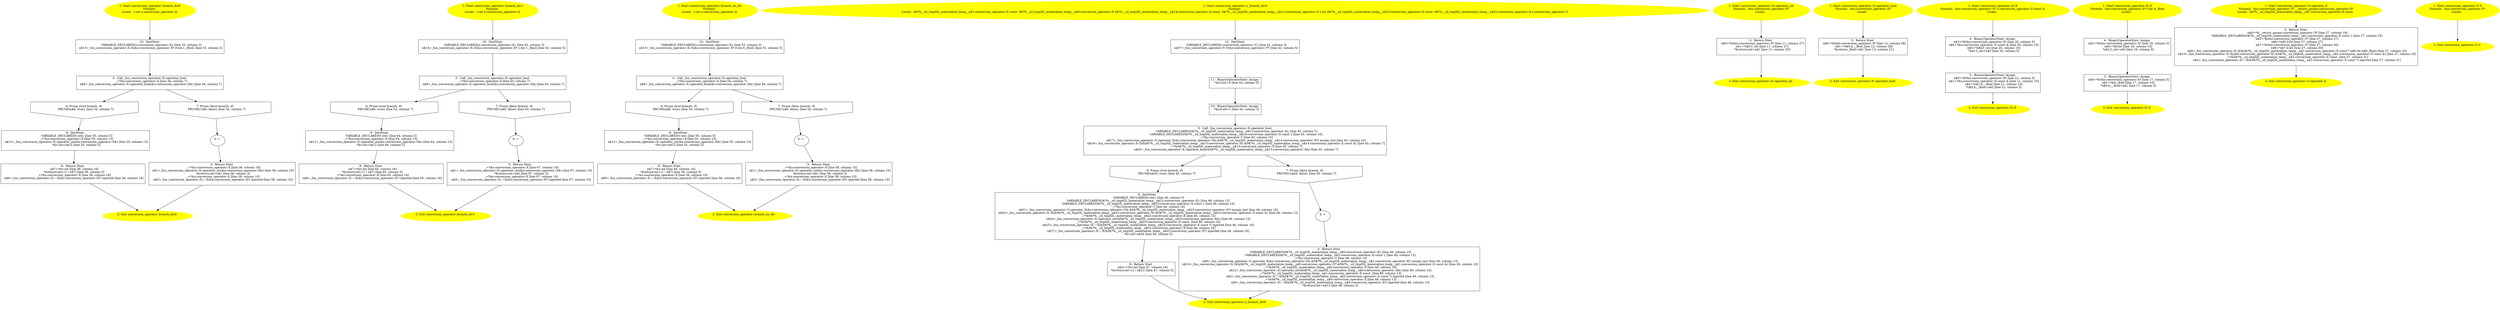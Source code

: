 /* @generated */
digraph cfg {
"branch_div0#conversion_operator#6762751670974669482.0ad6ec49c1dc8988836c6e44e9d2b402_1" [label="1: Start conversion_operator::branch_div0\nFormals: \nLocals:  v:int x:conversion_operator::X \n  " color=yellow style=filled]
	

	 "branch_div0#conversion_operator#6762751670974669482.0ad6ec49c1dc8988836c6e44e9d2b402_1" -> "branch_div0#conversion_operator#6762751670974669482.0ad6ec49c1dc8988836c6e44e9d2b402_10" ;
"branch_div0#conversion_operator#6762751670974669482.0ad6ec49c1dc8988836c6e44e9d2b402_2" [label="2: Exit conversion_operator::branch_div0 \n  " color=yellow style=filled]
	

"branch_div0#conversion_operator#6762751670974669482.0ad6ec49c1dc8988836c6e44e9d2b402_3" [label="3:  Return Stmt \n   _=*&x:conversion_operator::X [line 38, column 10]\n  n$1=_fun_conversion_operator::X::operator_int(&x:conversion_operator::X&) [line 38, column 10]\n  *&return:int=n$1 [line 38, column 3]\n  _=*&x:conversion_operator::X [line 38, column 10]\n  n$3=_fun_conversion_operator::X::~X(&x:conversion_operator::X*) injected [line 38, column 10]\n " shape="box"]
	

	 "branch_div0#conversion_operator#6762751670974669482.0ad6ec49c1dc8988836c6e44e9d2b402_3" -> "branch_div0#conversion_operator#6762751670974669482.0ad6ec49c1dc8988836c6e44e9d2b402_2" ;
"branch_div0#conversion_operator#6762751670974669482.0ad6ec49c1dc8988836c6e44e9d2b402_4" [label="4: + \n  " ]
	

	 "branch_div0#conversion_operator#6762751670974669482.0ad6ec49c1dc8988836c6e44e9d2b402_4" -> "branch_div0#conversion_operator#6762751670974669482.0ad6ec49c1dc8988836c6e44e9d2b402_3" ;
"branch_div0#conversion_operator#6762751670974669482.0ad6ec49c1dc8988836c6e44e9d2b402_5" [label="5:  Call _fun_conversion_operator::X::operator_bool \n   _=*&x:conversion_operator::X [line 34, column 7]\n  n$6=_fun_conversion_operator::X::operator_bool(&x:conversion_operator::X&) [line 34, column 7]\n " shape="box"]
	

	 "branch_div0#conversion_operator#6762751670974669482.0ad6ec49c1dc8988836c6e44e9d2b402_5" -> "branch_div0#conversion_operator#6762751670974669482.0ad6ec49c1dc8988836c6e44e9d2b402_6" ;
	 "branch_div0#conversion_operator#6762751670974669482.0ad6ec49c1dc8988836c6e44e9d2b402_5" -> "branch_div0#conversion_operator#6762751670974669482.0ad6ec49c1dc8988836c6e44e9d2b402_7" ;
"branch_div0#conversion_operator#6762751670974669482.0ad6ec49c1dc8988836c6e44e9d2b402_6" [label="6: Prune (true branch, if) \n   PRUNE(n$6, true); [line 34, column 7]\n " shape="invhouse"]
	

	 "branch_div0#conversion_operator#6762751670974669482.0ad6ec49c1dc8988836c6e44e9d2b402_6" -> "branch_div0#conversion_operator#6762751670974669482.0ad6ec49c1dc8988836c6e44e9d2b402_9" ;
"branch_div0#conversion_operator#6762751670974669482.0ad6ec49c1dc8988836c6e44e9d2b402_7" [label="7: Prune (false branch, if) \n   PRUNE(!n$6, false); [line 34, column 7]\n " shape="invhouse"]
	

	 "branch_div0#conversion_operator#6762751670974669482.0ad6ec49c1dc8988836c6e44e9d2b402_7" -> "branch_div0#conversion_operator#6762751670974669482.0ad6ec49c1dc8988836c6e44e9d2b402_4" ;
"branch_div0#conversion_operator#6762751670974669482.0ad6ec49c1dc8988836c6e44e9d2b402_8" [label="8:  Return Stmt \n   n$7=*&v:int [line 36, column 16]\n  *&return:int=(1 / n$7) [line 36, column 5]\n  _=*&x:conversion_operator::X [line 36, column 16]\n  n$9=_fun_conversion_operator::X::~X(&x:conversion_operator::X*) injected [line 36, column 16]\n " shape="box"]
	

	 "branch_div0#conversion_operator#6762751670974669482.0ad6ec49c1dc8988836c6e44e9d2b402_8" -> "branch_div0#conversion_operator#6762751670974669482.0ad6ec49c1dc8988836c6e44e9d2b402_2" ;
"branch_div0#conversion_operator#6762751670974669482.0ad6ec49c1dc8988836c6e44e9d2b402_9" [label="9:  DeclStmt \n   VARIABLE_DECLARED(v:int); [line 35, column 5]\n  _=*&x:conversion_operator::X [line 35, column 13]\n  n$12=_fun_conversion_operator::X::operator_int(&x:conversion_operator::X&) [line 35, column 13]\n  *&v:int=n$12 [line 35, column 5]\n " shape="box"]
	

	 "branch_div0#conversion_operator#6762751670974669482.0ad6ec49c1dc8988836c6e44e9d2b402_9" -> "branch_div0#conversion_operator#6762751670974669482.0ad6ec49c1dc8988836c6e44e9d2b402_8" ;
"branch_div0#conversion_operator#6762751670974669482.0ad6ec49c1dc8988836c6e44e9d2b402_10" [label="10:  DeclStmt \n   VARIABLE_DECLARED(x:conversion_operator::X); [line 33, column 3]\n  n$15=_fun_conversion_operator::X::X(&x:conversion_operator::X*,0:int,1:_Bool) [line 33, column 5]\n " shape="box"]
	

	 "branch_div0#conversion_operator#6762751670974669482.0ad6ec49c1dc8988836c6e44e9d2b402_10" -> "branch_div0#conversion_operator#6762751670974669482.0ad6ec49c1dc8988836c6e44e9d2b402_5" ;
"branch_div1#conversion_operator#6025807300888085665.f3ee34cea9ff5d10407119d4b377adc2_1" [label="1: Start conversion_operator::branch_div1\nFormals: \nLocals:  v:int x:conversion_operator::X \n  " color=yellow style=filled]
	

	 "branch_div1#conversion_operator#6025807300888085665.f3ee34cea9ff5d10407119d4b377adc2_1" -> "branch_div1#conversion_operator#6025807300888085665.f3ee34cea9ff5d10407119d4b377adc2_10" ;
"branch_div1#conversion_operator#6025807300888085665.f3ee34cea9ff5d10407119d4b377adc2_2" [label="2: Exit conversion_operator::branch_div1 \n  " color=yellow style=filled]
	

"branch_div1#conversion_operator#6025807300888085665.f3ee34cea9ff5d10407119d4b377adc2_3" [label="3:  Return Stmt \n   _=*&x:conversion_operator::X [line 67, column 10]\n  n$1=_fun_conversion_operator::X::operator_int(&x:conversion_operator::X&) [line 67, column 10]\n  *&return:int=n$1 [line 67, column 3]\n  _=*&x:conversion_operator::X [line 67, column 10]\n  n$3=_fun_conversion_operator::X::~X(&x:conversion_operator::X*) injected [line 67, column 10]\n " shape="box"]
	

	 "branch_div1#conversion_operator#6025807300888085665.f3ee34cea9ff5d10407119d4b377adc2_3" -> "branch_div1#conversion_operator#6025807300888085665.f3ee34cea9ff5d10407119d4b377adc2_2" ;
"branch_div1#conversion_operator#6025807300888085665.f3ee34cea9ff5d10407119d4b377adc2_4" [label="4: + \n  " ]
	

	 "branch_div1#conversion_operator#6025807300888085665.f3ee34cea9ff5d10407119d4b377adc2_4" -> "branch_div1#conversion_operator#6025807300888085665.f3ee34cea9ff5d10407119d4b377adc2_3" ;
"branch_div1#conversion_operator#6025807300888085665.f3ee34cea9ff5d10407119d4b377adc2_5" [label="5:  Call _fun_conversion_operator::X::operator_bool \n   _=*&x:conversion_operator::X [line 63, column 7]\n  n$6=_fun_conversion_operator::X::operator_bool(&x:conversion_operator::X&) [line 63, column 7]\n " shape="box"]
	

	 "branch_div1#conversion_operator#6025807300888085665.f3ee34cea9ff5d10407119d4b377adc2_5" -> "branch_div1#conversion_operator#6025807300888085665.f3ee34cea9ff5d10407119d4b377adc2_6" ;
	 "branch_div1#conversion_operator#6025807300888085665.f3ee34cea9ff5d10407119d4b377adc2_5" -> "branch_div1#conversion_operator#6025807300888085665.f3ee34cea9ff5d10407119d4b377adc2_7" ;
"branch_div1#conversion_operator#6025807300888085665.f3ee34cea9ff5d10407119d4b377adc2_6" [label="6: Prune (true branch, if) \n   PRUNE(n$6, true); [line 63, column 7]\n " shape="invhouse"]
	

	 "branch_div1#conversion_operator#6025807300888085665.f3ee34cea9ff5d10407119d4b377adc2_6" -> "branch_div1#conversion_operator#6025807300888085665.f3ee34cea9ff5d10407119d4b377adc2_9" ;
"branch_div1#conversion_operator#6025807300888085665.f3ee34cea9ff5d10407119d4b377adc2_7" [label="7: Prune (false branch, if) \n   PRUNE(!n$6, false); [line 63, column 7]\n " shape="invhouse"]
	

	 "branch_div1#conversion_operator#6025807300888085665.f3ee34cea9ff5d10407119d4b377adc2_7" -> "branch_div1#conversion_operator#6025807300888085665.f3ee34cea9ff5d10407119d4b377adc2_4" ;
"branch_div1#conversion_operator#6025807300888085665.f3ee34cea9ff5d10407119d4b377adc2_8" [label="8:  Return Stmt \n   n$7=*&v:int [line 65, column 16]\n  *&return:int=(1 / n$7) [line 65, column 5]\n  _=*&x:conversion_operator::X [line 65, column 16]\n  n$9=_fun_conversion_operator::X::~X(&x:conversion_operator::X*) injected [line 65, column 16]\n " shape="box"]
	

	 "branch_div1#conversion_operator#6025807300888085665.f3ee34cea9ff5d10407119d4b377adc2_8" -> "branch_div1#conversion_operator#6025807300888085665.f3ee34cea9ff5d10407119d4b377adc2_2" ;
"branch_div1#conversion_operator#6025807300888085665.f3ee34cea9ff5d10407119d4b377adc2_9" [label="9:  DeclStmt \n   VARIABLE_DECLARED(v:int); [line 64, column 5]\n  _=*&x:conversion_operator::X [line 64, column 13]\n  n$12=_fun_conversion_operator::X::operator_int(&x:conversion_operator::X&) [line 64, column 13]\n  *&v:int=n$12 [line 64, column 5]\n " shape="box"]
	

	 "branch_div1#conversion_operator#6025807300888085665.f3ee34cea9ff5d10407119d4b377adc2_9" -> "branch_div1#conversion_operator#6025807300888085665.f3ee34cea9ff5d10407119d4b377adc2_8" ;
"branch_div1#conversion_operator#6025807300888085665.f3ee34cea9ff5d10407119d4b377adc2_10" [label="10:  DeclStmt \n   VARIABLE_DECLARED(x:conversion_operator::X); [line 62, column 3]\n  n$15=_fun_conversion_operator::X::X(&x:conversion_operator::X*,1:int,1:_Bool) [line 62, column 5]\n " shape="box"]
	

	 "branch_div1#conversion_operator#6025807300888085665.f3ee34cea9ff5d10407119d4b377adc2_10" -> "branch_div1#conversion_operator#6025807300888085665.f3ee34cea9ff5d10407119d4b377adc2_5" ;
"branch_no_div#conversion_operator#18429458682592639842.4c7cf0cc20989fd2ea431840e11b2521_1" [label="1: Start conversion_operator::branch_no_div\nFormals: \nLocals:  v:int x:conversion_operator::X \n  " color=yellow style=filled]
	

	 "branch_no_div#conversion_operator#18429458682592639842.4c7cf0cc20989fd2ea431840e11b2521_1" -> "branch_no_div#conversion_operator#18429458682592639842.4c7cf0cc20989fd2ea431840e11b2521_10" ;
"branch_no_div#conversion_operator#18429458682592639842.4c7cf0cc20989fd2ea431840e11b2521_2" [label="2: Exit conversion_operator::branch_no_div \n  " color=yellow style=filled]
	

"branch_no_div#conversion_operator#18429458682592639842.4c7cf0cc20989fd2ea431840e11b2521_3" [label="3:  Return Stmt \n   _=*&x:conversion_operator::X [line 58, column 10]\n  n$1=_fun_conversion_operator::X::operator_int(&x:conversion_operator::X&) [line 58, column 10]\n  *&return:int=n$1 [line 58, column 3]\n  _=*&x:conversion_operator::X [line 58, column 10]\n  n$3=_fun_conversion_operator::X::~X(&x:conversion_operator::X*) injected [line 58, column 10]\n " shape="box"]
	

	 "branch_no_div#conversion_operator#18429458682592639842.4c7cf0cc20989fd2ea431840e11b2521_3" -> "branch_no_div#conversion_operator#18429458682592639842.4c7cf0cc20989fd2ea431840e11b2521_2" ;
"branch_no_div#conversion_operator#18429458682592639842.4c7cf0cc20989fd2ea431840e11b2521_4" [label="4: + \n  " ]
	

	 "branch_no_div#conversion_operator#18429458682592639842.4c7cf0cc20989fd2ea431840e11b2521_4" -> "branch_no_div#conversion_operator#18429458682592639842.4c7cf0cc20989fd2ea431840e11b2521_3" ;
"branch_no_div#conversion_operator#18429458682592639842.4c7cf0cc20989fd2ea431840e11b2521_5" [label="5:  Call _fun_conversion_operator::X::operator_bool \n   _=*&x:conversion_operator::X [line 54, column 7]\n  n$6=_fun_conversion_operator::X::operator_bool(&x:conversion_operator::X&) [line 54, column 7]\n " shape="box"]
	

	 "branch_no_div#conversion_operator#18429458682592639842.4c7cf0cc20989fd2ea431840e11b2521_5" -> "branch_no_div#conversion_operator#18429458682592639842.4c7cf0cc20989fd2ea431840e11b2521_6" ;
	 "branch_no_div#conversion_operator#18429458682592639842.4c7cf0cc20989fd2ea431840e11b2521_5" -> "branch_no_div#conversion_operator#18429458682592639842.4c7cf0cc20989fd2ea431840e11b2521_7" ;
"branch_no_div#conversion_operator#18429458682592639842.4c7cf0cc20989fd2ea431840e11b2521_6" [label="6: Prune (true branch, if) \n   PRUNE(n$6, true); [line 54, column 7]\n " shape="invhouse"]
	

	 "branch_no_div#conversion_operator#18429458682592639842.4c7cf0cc20989fd2ea431840e11b2521_6" -> "branch_no_div#conversion_operator#18429458682592639842.4c7cf0cc20989fd2ea431840e11b2521_9" ;
"branch_no_div#conversion_operator#18429458682592639842.4c7cf0cc20989fd2ea431840e11b2521_7" [label="7: Prune (false branch, if) \n   PRUNE(!n$6, false); [line 54, column 7]\n " shape="invhouse"]
	

	 "branch_no_div#conversion_operator#18429458682592639842.4c7cf0cc20989fd2ea431840e11b2521_7" -> "branch_no_div#conversion_operator#18429458682592639842.4c7cf0cc20989fd2ea431840e11b2521_4" ;
"branch_no_div#conversion_operator#18429458682592639842.4c7cf0cc20989fd2ea431840e11b2521_8" [label="8:  Return Stmt \n   n$7=*&v:int [line 56, column 16]\n  *&return:int=(1 / n$7) [line 56, column 5]\n  _=*&x:conversion_operator::X [line 56, column 16]\n  n$9=_fun_conversion_operator::X::~X(&x:conversion_operator::X*) injected [line 56, column 16]\n " shape="box"]
	

	 "branch_no_div#conversion_operator#18429458682592639842.4c7cf0cc20989fd2ea431840e11b2521_8" -> "branch_no_div#conversion_operator#18429458682592639842.4c7cf0cc20989fd2ea431840e11b2521_2" ;
"branch_no_div#conversion_operator#18429458682592639842.4c7cf0cc20989fd2ea431840e11b2521_9" [label="9:  DeclStmt \n   VARIABLE_DECLARED(v:int); [line 55, column 5]\n  _=*&x:conversion_operator::X [line 55, column 13]\n  n$12=_fun_conversion_operator::X::operator_int(&x:conversion_operator::X&) [line 55, column 13]\n  *&v:int=n$12 [line 55, column 5]\n " shape="box"]
	

	 "branch_no_div#conversion_operator#18429458682592639842.4c7cf0cc20989fd2ea431840e11b2521_9" -> "branch_no_div#conversion_operator#18429458682592639842.4c7cf0cc20989fd2ea431840e11b2521_8" ;
"branch_no_div#conversion_operator#18429458682592639842.4c7cf0cc20989fd2ea431840e11b2521_10" [label="10:  DeclStmt \n   VARIABLE_DECLARED(x:conversion_operator::X); [line 53, column 3]\n  n$15=_fun_conversion_operator::X::X(&x:conversion_operator::X*,0:int,0:_Bool) [line 53, column 5]\n " shape="box"]
	

	 "branch_no_div#conversion_operator#18429458682592639842.4c7cf0cc20989fd2ea431840e11b2521_10" -> "branch_no_div#conversion_operator#18429458682592639842.4c7cf0cc20989fd2ea431840e11b2521_5" ;
"y_branch_div0#conversion_operator#7606471872775172252.4a93f184f35976e9e7dc6663bc4d47a2_1" [label="1: Start conversion_operator::y_branch_div0\nFormals: \nLocals:  0$?%__sil_tmpSIL_materialize_temp__n$1:conversion_operator::X const  0$?%__sil_tmpSIL_materialize_temp__n$0:conversion_operator::X 0$?%__sil_tmpSIL_materialize_temp__n$14:conversion_operator::X const  0$?%__sil_tmpSIL_materialize_temp__n$13:conversion_operator::X v:int 0$?%__sil_tmpSIL_materialize_temp__n$23:conversion_operator::X const  0$?%__sil_tmpSIL_materialize_temp__n$22:conversion_operator::X y:conversion_operator::Y \n  " color=yellow style=filled]
	

	 "y_branch_div0#conversion_operator#7606471872775172252.4a93f184f35976e9e7dc6663bc4d47a2_1" -> "y_branch_div0#conversion_operator#7606471872775172252.4a93f184f35976e9e7dc6663bc4d47a2_12" ;
"y_branch_div0#conversion_operator#7606471872775172252.4a93f184f35976e9e7dc6663bc4d47a2_2" [label="2: Exit conversion_operator::y_branch_div0 \n  " color=yellow style=filled]
	

"y_branch_div0#conversion_operator#7606471872775172252.4a93f184f35976e9e7dc6663bc4d47a2_3" [label="3:  Return Stmt \n   VARIABLE_DECLARED(0$?%__sil_tmpSIL_materialize_temp__n$0:conversion_operator::X); [line 49, column 10]\n  VARIABLE_DECLARED(0$?%__sil_tmpSIL_materialize_temp__n$1:conversion_operator::X const ); [line 49, column 13]\n  _=*&y:conversion_operator::Y [line 49, column 13]\n  n$9=_fun_conversion_operator::Y::operator_X(&y:conversion_operator::Y&,&0$?%__sil_tmpSIL_materialize_temp__n$1:conversion_operator::X*) assign_last [line 49, column 13]\n  n$10=_fun_conversion_operator::X::X(&0$?%__sil_tmpSIL_materialize_temp__n$0:conversion_operator::X*,&0$?%__sil_tmpSIL_materialize_temp__n$1:conversion_operator::X const &) [line 49, column 10]\n  _=*&0$?%__sil_tmpSIL_materialize_temp__n$0:conversion_operator::X [line 49, column 10]\n  n$12=_fun_conversion_operator::X::operator_int(&0$?%__sil_tmpSIL_materialize_temp__n$0:conversion_operator::X&) [line 49, column 10]\n  _=*&0$?%__sil_tmpSIL_materialize_temp__n$1:conversion_operator::X const  [line 49, column 13]\n  n$3=_fun_conversion_operator::X::~X(&0$?%__sil_tmpSIL_materialize_temp__n$1:conversion_operator::X const *) injected [line 49, column 13]\n  _=*&0$?%__sil_tmpSIL_materialize_temp__n$0:conversion_operator::X [line 49, column 13]\n  n$5=_fun_conversion_operator::X::~X(&0$?%__sil_tmpSIL_materialize_temp__n$0:conversion_operator::X*) injected [line 49, column 13]\n  *&return:int=n$12 [line 49, column 3]\n " shape="box"]
	

	 "y_branch_div0#conversion_operator#7606471872775172252.4a93f184f35976e9e7dc6663bc4d47a2_3" -> "y_branch_div0#conversion_operator#7606471872775172252.4a93f184f35976e9e7dc6663bc4d47a2_2" ;
"y_branch_div0#conversion_operator#7606471872775172252.4a93f184f35976e9e7dc6663bc4d47a2_4" [label="4: + \n  " ]
	

	 "y_branch_div0#conversion_operator#7606471872775172252.4a93f184f35976e9e7dc6663bc4d47a2_4" -> "y_branch_div0#conversion_operator#7606471872775172252.4a93f184f35976e9e7dc6663bc4d47a2_3" ;
"y_branch_div0#conversion_operator#7606471872775172252.4a93f184f35976e9e7dc6663bc4d47a2_5" [label="5:  Call _fun_conversion_operator::X::operator_bool \n   VARIABLE_DECLARED(0$?%__sil_tmpSIL_materialize_temp__n$13:conversion_operator::X); [line 45, column 7]\n  VARIABLE_DECLARED(0$?%__sil_tmpSIL_materialize_temp__n$14:conversion_operator::X const ); [line 45, column 10]\n  _=*&y:conversion_operator::Y [line 45, column 10]\n  n$17=_fun_conversion_operator::Y::operator_X(&y:conversion_operator::Y&,&0$?%__sil_tmpSIL_materialize_temp__n$14:conversion_operator::X*) assign_last [line 45, column 10]\n  n$18=_fun_conversion_operator::X::X(&0$?%__sil_tmpSIL_materialize_temp__n$13:conversion_operator::X*,&0$?%__sil_tmpSIL_materialize_temp__n$14:conversion_operator::X const &) [line 45, column 7]\n  _=*&0$?%__sil_tmpSIL_materialize_temp__n$13:conversion_operator::X [line 45, column 7]\n  n$20=_fun_conversion_operator::X::operator_bool(&0$?%__sil_tmpSIL_materialize_temp__n$13:conversion_operator::X&) [line 45, column 7]\n " shape="box"]
	

	 "y_branch_div0#conversion_operator#7606471872775172252.4a93f184f35976e9e7dc6663bc4d47a2_5" -> "y_branch_div0#conversion_operator#7606471872775172252.4a93f184f35976e9e7dc6663bc4d47a2_6" ;
	 "y_branch_div0#conversion_operator#7606471872775172252.4a93f184f35976e9e7dc6663bc4d47a2_5" -> "y_branch_div0#conversion_operator#7606471872775172252.4a93f184f35976e9e7dc6663bc4d47a2_7" ;
"y_branch_div0#conversion_operator#7606471872775172252.4a93f184f35976e9e7dc6663bc4d47a2_6" [label="6: Prune (true branch, if) \n   PRUNE(n$20, true); [line 45, column 7]\n " shape="invhouse"]
	

	 "y_branch_div0#conversion_operator#7606471872775172252.4a93f184f35976e9e7dc6663bc4d47a2_6" -> "y_branch_div0#conversion_operator#7606471872775172252.4a93f184f35976e9e7dc6663bc4d47a2_9" ;
"y_branch_div0#conversion_operator#7606471872775172252.4a93f184f35976e9e7dc6663bc4d47a2_7" [label="7: Prune (false branch, if) \n   PRUNE(!n$20, false); [line 45, column 7]\n " shape="invhouse"]
	

	 "y_branch_div0#conversion_operator#7606471872775172252.4a93f184f35976e9e7dc6663bc4d47a2_7" -> "y_branch_div0#conversion_operator#7606471872775172252.4a93f184f35976e9e7dc6663bc4d47a2_4" ;
"y_branch_div0#conversion_operator#7606471872775172252.4a93f184f35976e9e7dc6663bc4d47a2_8" [label="8:  Return Stmt \n   n$21=*&v:int [line 47, column 16]\n  *&return:int=(1 / n$21) [line 47, column 5]\n " shape="box"]
	

	 "y_branch_div0#conversion_operator#7606471872775172252.4a93f184f35976e9e7dc6663bc4d47a2_8" -> "y_branch_div0#conversion_operator#7606471872775172252.4a93f184f35976e9e7dc6663bc4d47a2_2" ;
"y_branch_div0#conversion_operator#7606471872775172252.4a93f184f35976e9e7dc6663bc4d47a2_9" [label="9:  DeclStmt \n   VARIABLE_DECLARED(v:int); [line 46, column 5]\n  VARIABLE_DECLARED(0$?%__sil_tmpSIL_materialize_temp__n$22:conversion_operator::X); [line 46, column 13]\n  VARIABLE_DECLARED(0$?%__sil_tmpSIL_materialize_temp__n$23:conversion_operator::X const ); [line 46, column 16]\n  _=*&y:conversion_operator::Y [line 46, column 16]\n  n$31=_fun_conversion_operator::Y::operator_X(&y:conversion_operator::Y&,&0$?%__sil_tmpSIL_materialize_temp__n$23:conversion_operator::X*) assign_last [line 46, column 16]\n  n$32=_fun_conversion_operator::X::X(&0$?%__sil_tmpSIL_materialize_temp__n$22:conversion_operator::X*,&0$?%__sil_tmpSIL_materialize_temp__n$23:conversion_operator::X const &) [line 46, column 13]\n  _=*&0$?%__sil_tmpSIL_materialize_temp__n$22:conversion_operator::X [line 46, column 13]\n  n$34=_fun_conversion_operator::X::operator_int(&0$?%__sil_tmpSIL_materialize_temp__n$22:conversion_operator::X&) [line 46, column 13]\n  _=*&0$?%__sil_tmpSIL_materialize_temp__n$23:conversion_operator::X const  [line 46, column 16]\n  n$25=_fun_conversion_operator::X::~X(&0$?%__sil_tmpSIL_materialize_temp__n$23:conversion_operator::X const *) injected [line 46, column 16]\n  _=*&0$?%__sil_tmpSIL_materialize_temp__n$22:conversion_operator::X [line 46, column 16]\n  n$27=_fun_conversion_operator::X::~X(&0$?%__sil_tmpSIL_materialize_temp__n$22:conversion_operator::X*) injected [line 46, column 16]\n  *&v:int=n$34 [line 46, column 5]\n " shape="box"]
	

	 "y_branch_div0#conversion_operator#7606471872775172252.4a93f184f35976e9e7dc6663bc4d47a2_9" -> "y_branch_div0#conversion_operator#7606471872775172252.4a93f184f35976e9e7dc6663bc4d47a2_8" ;
"y_branch_div0#conversion_operator#7606471872775172252.4a93f184f35976e9e7dc6663bc4d47a2_10" [label="10:  BinaryOperatorStmt: Assign \n   *&y.b:int=1 [line 44, column 3]\n " shape="box"]
	

	 "y_branch_div0#conversion_operator#7606471872775172252.4a93f184f35976e9e7dc6663bc4d47a2_10" -> "y_branch_div0#conversion_operator#7606471872775172252.4a93f184f35976e9e7dc6663bc4d47a2_5" ;
"y_branch_div0#conversion_operator#7606471872775172252.4a93f184f35976e9e7dc6663bc4d47a2_11" [label="11:  BinaryOperatorStmt: Assign \n   *&y.f:int=0 [line 43, column 3]\n " shape="box"]
	

	 "y_branch_div0#conversion_operator#7606471872775172252.4a93f184f35976e9e7dc6663bc4d47a2_11" -> "y_branch_div0#conversion_operator#7606471872775172252.4a93f184f35976e9e7dc6663bc4d47a2_10" ;
"y_branch_div0#conversion_operator#7606471872775172252.4a93f184f35976e9e7dc6663bc4d47a2_12" [label="12:  DeclStmt \n   VARIABLE_DECLARED(y:conversion_operator::Y); [line 42, column 3]\n  n$37=_fun_conversion_operator::Y::Y(&y:conversion_operator::Y*) [line 42, column 5]\n " shape="box"]
	

	 "y_branch_div0#conversion_operator#7606471872775172252.4a93f184f35976e9e7dc6663bc4d47a2_12" -> "y_branch_div0#conversion_operator#7606471872775172252.4a93f184f35976e9e7dc6663bc4d47a2_11" ;
"operator_int#X#conversion_operator#(11584960464019118495).bbe1ab264905e56e75a1b45ae475ffe0_1" [label="1: Start conversion_operator::X::operator_int\nFormals:  this:conversion_operator::X*\nLocals:  \n  " color=yellow style=filled]
	

	 "operator_int#X#conversion_operator#(11584960464019118495).bbe1ab264905e56e75a1b45ae475ffe0_1" -> "operator_int#X#conversion_operator#(11584960464019118495).bbe1ab264905e56e75a1b45ae475ffe0_3" ;
"operator_int#X#conversion_operator#(11584960464019118495).bbe1ab264905e56e75a1b45ae475ffe0_2" [label="2: Exit conversion_operator::X::operator_int \n  " color=yellow style=filled]
	

"operator_int#X#conversion_operator#(11584960464019118495).bbe1ab264905e56e75a1b45ae475ffe0_3" [label="3:  Return Stmt \n   n$0=*&this:conversion_operator::X* [line 11, column 27]\n  n$1=*n$0.f_:int [line 11, column 27]\n  *&return:int=n$1 [line 11, column 20]\n " shape="box"]
	

	 "operator_int#X#conversion_operator#(11584960464019118495).bbe1ab264905e56e75a1b45ae475ffe0_3" -> "operator_int#X#conversion_operator#(11584960464019118495).bbe1ab264905e56e75a1b45ae475ffe0_2" ;
"operator_bool#X#conversion_operator#(8462049473072140514).68eca81e12b5c1864b348d6f60158ae6_1" [label="1: Start conversion_operator::X::operator_bool\nFormals:  this:conversion_operator::X*\nLocals:  \n  " color=yellow style=filled]
	

	 "operator_bool#X#conversion_operator#(8462049473072140514).68eca81e12b5c1864b348d6f60158ae6_1" -> "operator_bool#X#conversion_operator#(8462049473072140514).68eca81e12b5c1864b348d6f60158ae6_3" ;
"operator_bool#X#conversion_operator#(8462049473072140514).68eca81e12b5c1864b348d6f60158ae6_2" [label="2: Exit conversion_operator::X::operator_bool \n  " color=yellow style=filled]
	

"operator_bool#X#conversion_operator#(8462049473072140514).68eca81e12b5c1864b348d6f60158ae6_3" [label="3:  Return Stmt \n   n$0=*&this:conversion_operator::X* [line 12, column 28]\n  n$1=*n$0.b_:_Bool [line 12, column 28]\n  *&return:_Bool=n$1 [line 12, column 21]\n " shape="box"]
	

	 "operator_bool#X#conversion_operator#(8462049473072140514).68eca81e12b5c1864b348d6f60158ae6_3" -> "operator_bool#X#conversion_operator#(8462049473072140514).68eca81e12b5c1864b348d6f60158ae6_2" ;
"X#X#conversion_operator#{10042806963993343440}.3443e3517905e53c0b3c27c57963d3c9_1" [label="1: Start conversion_operator::X::X\nFormals:  this:conversion_operator::X* x:conversion_operator::X const &\nLocals:  \n  " color=yellow style=filled]
	

	 "X#X#conversion_operator#{10042806963993343440}.3443e3517905e53c0b3c27c57963d3c9_1" -> "X#X#conversion_operator#{10042806963993343440}.3443e3517905e53c0b3c27c57963d3c9_4" ;
"X#X#conversion_operator#{10042806963993343440}.3443e3517905e53c0b3c27c57963d3c9_2" [label="2: Exit conversion_operator::X::X \n  " color=yellow style=filled]
	

"X#X#conversion_operator#{10042806963993343440}.3443e3517905e53c0b3c27c57963d3c9_3" [label="3:  BinaryOperatorStmt: Assign \n   n$0=*&this:conversion_operator::X* [line 21, column 5]\n  n$1=*&x:conversion_operator::X const & [line 21, column 10]\n  n$2=*n$1.b_:_Bool [line 21, column 10]\n  *n$0.b_:_Bool=n$2 [line 21, column 5]\n " shape="box"]
	

	 "X#X#conversion_operator#{10042806963993343440}.3443e3517905e53c0b3c27c57963d3c9_3" -> "X#X#conversion_operator#{10042806963993343440}.3443e3517905e53c0b3c27c57963d3c9_2" ;
"X#X#conversion_operator#{10042806963993343440}.3443e3517905e53c0b3c27c57963d3c9_4" [label="4:  BinaryOperatorStmt: Assign \n   n$3=*&this:conversion_operator::X* [line 20, column 5]\n  n$4=*&x:conversion_operator::X const & [line 20, column 10]\n  n$5=*n$4.f_:int [line 20, column 10]\n  *n$3.f_:int=n$5 [line 20, column 5]\n " shape="box"]
	

	 "X#X#conversion_operator#{10042806963993343440}.3443e3517905e53c0b3c27c57963d3c9_4" -> "X#X#conversion_operator#{10042806963993343440}.3443e3517905e53c0b3c27c57963d3c9_3" ;
"X#X#conversion_operator#{3369558305026158368}.bef059c92c6377f62516e101c1177cad_1" [label="1: Start conversion_operator::X::X\nFormals:  this:conversion_operator::X* f:int b:_Bool\nLocals:  \n  " color=yellow style=filled]
	

	 "X#X#conversion_operator#{3369558305026158368}.bef059c92c6377f62516e101c1177cad_1" -> "X#X#conversion_operator#{3369558305026158368}.bef059c92c6377f62516e101c1177cad_4" ;
"X#X#conversion_operator#{3369558305026158368}.bef059c92c6377f62516e101c1177cad_2" [label="2: Exit conversion_operator::X::X \n  " color=yellow style=filled]
	

"X#X#conversion_operator#{3369558305026158368}.bef059c92c6377f62516e101c1177cad_3" [label="3:  BinaryOperatorStmt: Assign \n   n$0=*&this:conversion_operator::X* [line 17, column 5]\n  n$1=*&b:_Bool [line 17, column 10]\n  *n$0.b_:_Bool=n$1 [line 17, column 5]\n " shape="box"]
	

	 "X#X#conversion_operator#{3369558305026158368}.bef059c92c6377f62516e101c1177cad_3" -> "X#X#conversion_operator#{3369558305026158368}.bef059c92c6377f62516e101c1177cad_2" ;
"X#X#conversion_operator#{3369558305026158368}.bef059c92c6377f62516e101c1177cad_4" [label="4:  BinaryOperatorStmt: Assign \n   n$2=*&this:conversion_operator::X* [line 16, column 5]\n  n$3=*&f:int [line 16, column 10]\n  *n$2.f_:int=n$3 [line 16, column 5]\n " shape="box"]
	

	 "X#X#conversion_operator#{3369558305026158368}.bef059c92c6377f62516e101c1177cad_4" -> "X#X#conversion_operator#{3369558305026158368}.bef059c92c6377f62516e101c1177cad_3" ;
"operator_X#Y#conversion_operator(class conversion_operator::X)#(9875474444891926125).86894a9a1bdbf53dc3721d092420d60c_1" [label="1: Start conversion_operator::Y::operator_X\nFormals:  this:conversion_operator::Y* __return_param:conversion_operator::X*\nLocals:  0$?%__sil_tmpSIL_materialize_temp__n$1:conversion_operator::X const  \n  " color=yellow style=filled]
	

	 "operator_X#Y#conversion_operator(class conversion_operator::X)#(9875474444891926125).86894a9a1bdbf53dc3721d092420d60c_1" -> "operator_X#Y#conversion_operator(class conversion_operator::X)#(9875474444891926125).86894a9a1bdbf53dc3721d092420d60c_3" ;
"operator_X#Y#conversion_operator(class conversion_operator::X)#(9875474444891926125).86894a9a1bdbf53dc3721d092420d60c_2" [label="2: Exit conversion_operator::Y::operator_X \n  " color=yellow style=filled]
	

"operator_X#Y#conversion_operator(class conversion_operator::X)#(9875474444891926125).86894a9a1bdbf53dc3721d092420d60c_3" [label="3:  Return Stmt \n   n$0=*&__return_param:conversion_operator::X* [line 27, column 18]\n  VARIABLE_DECLARED(0$?%__sil_tmpSIL_materialize_temp__n$1:conversion_operator::X const ); [line 27, column 25]\n  n$5=*&this:conversion_operator::Y* [line 27, column 27]\n  n$6=*n$5.f:int [line 27, column 27]\n  n$7=*&this:conversion_operator::Y* [line 27, column 30]\n  n$8=*n$7.b:int [line 27, column 30]\n  n$9=_fun_conversion_operator::X::X(&0$?%__sil_tmpSIL_materialize_temp__n$1:conversion_operator::X const *,n$6:int,n$8:_Bool) [line 27, column 25]\n  n$10=_fun_conversion_operator::X::X(n$0:conversion_operator::X*,&0$?%__sil_tmpSIL_materialize_temp__n$1:conversion_operator::X const &) [line 27, column 25]\n  _=*&0$?%__sil_tmpSIL_materialize_temp__n$1:conversion_operator::X const  [line 27, column 31]\n  n$3=_fun_conversion_operator::X::~X(&0$?%__sil_tmpSIL_materialize_temp__n$1:conversion_operator::X const *) injected [line 27, column 31]\n " shape="box"]
	

	 "operator_X#Y#conversion_operator(class conversion_operator::X)#(9875474444891926125).86894a9a1bdbf53dc3721d092420d60c_3" -> "operator_X#Y#conversion_operator(class conversion_operator::X)#(9875474444891926125).86894a9a1bdbf53dc3721d092420d60c_2" ;
"Y#Y#conversion_operator#{2209317117193064868}.b5b04122b8822499b024fd96b2c79e26_1" [label="1: Start conversion_operator::Y::Y\nFormals:  this:conversion_operator::Y*\nLocals:  \n  " color=yellow style=filled]
	

	 "Y#Y#conversion_operator#{2209317117193064868}.b5b04122b8822499b024fd96b2c79e26_1" -> "Y#Y#conversion_operator#{2209317117193064868}.b5b04122b8822499b024fd96b2c79e26_2" ;
"Y#Y#conversion_operator#{2209317117193064868}.b5b04122b8822499b024fd96b2c79e26_2" [label="2: Exit conversion_operator::Y::Y \n  " color=yellow style=filled]
	

}
